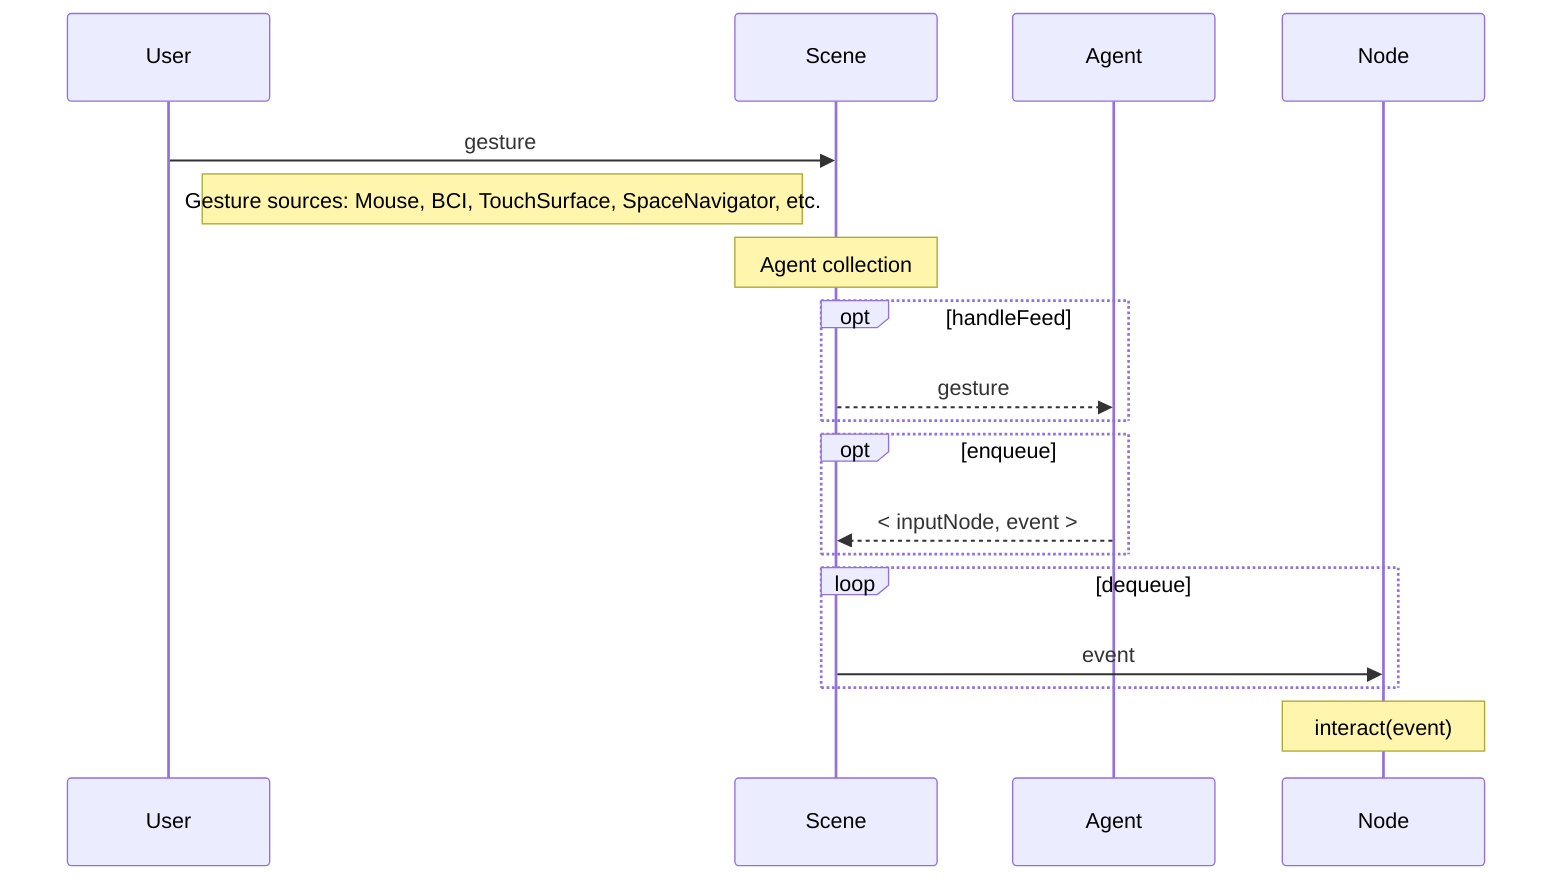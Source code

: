 sequenceDiagram
    User->>Scene: gesture
    Note right of User: Gesture sources: Mouse, BCI, TouchSurface, SpaceNavigator, etc.
    Note over Scene: Agent collection
    opt handleFeed
        Scene-->>Agent: gesture
    end
    opt enqueue
        Agent-->>Scene: < inputNode, event >
    end
    loop dequeue
      Scene->>Node: event
    end
    Note over Node: interact(event)

    %%Note over Scene: Agent collection